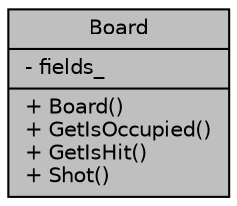 digraph "Board"
{
  edge [fontname="Helvetica",fontsize="10",labelfontname="Helvetica",labelfontsize="10"];
  node [fontname="Helvetica",fontsize="10",shape=record];
  Node1 [label="{Board\n|- fields_\l|+ Board()\l+ GetIsOccupied()\l+ GetIsHit()\l+ Shot()\l}",height=0.2,width=0.4,color="black", fillcolor="grey75", style="filled", fontcolor="black"];
}
